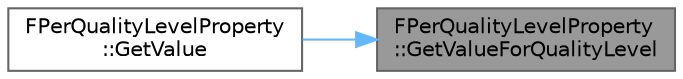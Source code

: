 digraph "FPerQualityLevelProperty::GetValueForQualityLevel"
{
 // INTERACTIVE_SVG=YES
 // LATEX_PDF_SIZE
  bgcolor="transparent";
  edge [fontname=Helvetica,fontsize=10,labelfontname=Helvetica,labelfontsize=10];
  node [fontname=Helvetica,fontsize=10,shape=box,height=0.2,width=0.4];
  rankdir="RL";
  Node1 [id="Node000001",label="FPerQualityLevelProperty\l::GetValueForQualityLevel",height=0.2,width=0.4,color="gray40", fillcolor="grey60", style="filled", fontcolor="black",tooltip=" "];
  Node1 -> Node2 [id="edge1_Node000001_Node000002",dir="back",color="steelblue1",style="solid",tooltip=" "];
  Node2 [id="Node000002",label="FPerQualityLevelProperty\l::GetValue",height=0.2,width=0.4,color="grey40", fillcolor="white", style="filled",URL="$d0/d4d/structFPerQualityLevelProperty.html#a49b7fb733aa20a4dcf05b48e0637afd9",tooltip=" "];
}
